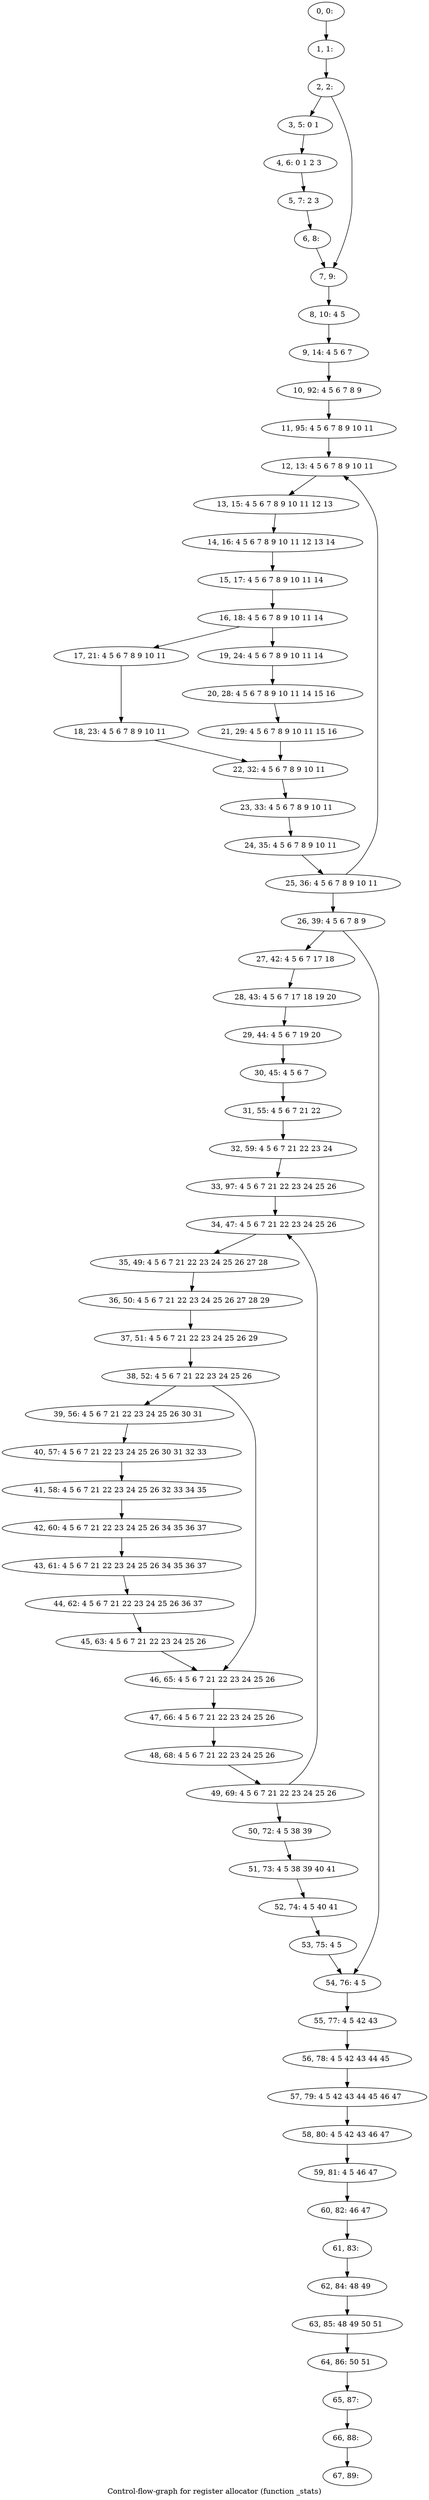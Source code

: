 digraph G {
graph [label="Control-flow-graph for register allocator (function _stats)"]
0[label="0, 0: "];
1[label="1, 1: "];
2[label="2, 2: "];
3[label="3, 5: 0 1 "];
4[label="4, 6: 0 1 2 3 "];
5[label="5, 7: 2 3 "];
6[label="6, 8: "];
7[label="7, 9: "];
8[label="8, 10: 4 5 "];
9[label="9, 14: 4 5 6 7 "];
10[label="10, 92: 4 5 6 7 8 9 "];
11[label="11, 95: 4 5 6 7 8 9 10 11 "];
12[label="12, 13: 4 5 6 7 8 9 10 11 "];
13[label="13, 15: 4 5 6 7 8 9 10 11 12 13 "];
14[label="14, 16: 4 5 6 7 8 9 10 11 12 13 14 "];
15[label="15, 17: 4 5 6 7 8 9 10 11 14 "];
16[label="16, 18: 4 5 6 7 8 9 10 11 14 "];
17[label="17, 21: 4 5 6 7 8 9 10 11 "];
18[label="18, 23: 4 5 6 7 8 9 10 11 "];
19[label="19, 24: 4 5 6 7 8 9 10 11 14 "];
20[label="20, 28: 4 5 6 7 8 9 10 11 14 15 16 "];
21[label="21, 29: 4 5 6 7 8 9 10 11 15 16 "];
22[label="22, 32: 4 5 6 7 8 9 10 11 "];
23[label="23, 33: 4 5 6 7 8 9 10 11 "];
24[label="24, 35: 4 5 6 7 8 9 10 11 "];
25[label="25, 36: 4 5 6 7 8 9 10 11 "];
26[label="26, 39: 4 5 6 7 8 9 "];
27[label="27, 42: 4 5 6 7 17 18 "];
28[label="28, 43: 4 5 6 7 17 18 19 20 "];
29[label="29, 44: 4 5 6 7 19 20 "];
30[label="30, 45: 4 5 6 7 "];
31[label="31, 55: 4 5 6 7 21 22 "];
32[label="32, 59: 4 5 6 7 21 22 23 24 "];
33[label="33, 97: 4 5 6 7 21 22 23 24 25 26 "];
34[label="34, 47: 4 5 6 7 21 22 23 24 25 26 "];
35[label="35, 49: 4 5 6 7 21 22 23 24 25 26 27 28 "];
36[label="36, 50: 4 5 6 7 21 22 23 24 25 26 27 28 29 "];
37[label="37, 51: 4 5 6 7 21 22 23 24 25 26 29 "];
38[label="38, 52: 4 5 6 7 21 22 23 24 25 26 "];
39[label="39, 56: 4 5 6 7 21 22 23 24 25 26 30 31 "];
40[label="40, 57: 4 5 6 7 21 22 23 24 25 26 30 31 32 33 "];
41[label="41, 58: 4 5 6 7 21 22 23 24 25 26 32 33 34 35 "];
42[label="42, 60: 4 5 6 7 21 22 23 24 25 26 34 35 36 37 "];
43[label="43, 61: 4 5 6 7 21 22 23 24 25 26 34 35 36 37 "];
44[label="44, 62: 4 5 6 7 21 22 23 24 25 26 36 37 "];
45[label="45, 63: 4 5 6 7 21 22 23 24 25 26 "];
46[label="46, 65: 4 5 6 7 21 22 23 24 25 26 "];
47[label="47, 66: 4 5 6 7 21 22 23 24 25 26 "];
48[label="48, 68: 4 5 6 7 21 22 23 24 25 26 "];
49[label="49, 69: 4 5 6 7 21 22 23 24 25 26 "];
50[label="50, 72: 4 5 38 39 "];
51[label="51, 73: 4 5 38 39 40 41 "];
52[label="52, 74: 4 5 40 41 "];
53[label="53, 75: 4 5 "];
54[label="54, 76: 4 5 "];
55[label="55, 77: 4 5 42 43 "];
56[label="56, 78: 4 5 42 43 44 45 "];
57[label="57, 79: 4 5 42 43 44 45 46 47 "];
58[label="58, 80: 4 5 42 43 46 47 "];
59[label="59, 81: 4 5 46 47 "];
60[label="60, 82: 46 47 "];
61[label="61, 83: "];
62[label="62, 84: 48 49 "];
63[label="63, 85: 48 49 50 51 "];
64[label="64, 86: 50 51 "];
65[label="65, 87: "];
66[label="66, 88: "];
67[label="67, 89: "];
0->1 ;
1->2 ;
2->3 ;
2->7 ;
3->4 ;
4->5 ;
5->6 ;
6->7 ;
7->8 ;
8->9 ;
9->10 ;
10->11 ;
11->12 ;
12->13 ;
13->14 ;
14->15 ;
15->16 ;
16->17 ;
16->19 ;
17->18 ;
18->22 ;
19->20 ;
20->21 ;
21->22 ;
22->23 ;
23->24 ;
24->25 ;
25->26 ;
25->12 ;
26->27 ;
26->54 ;
27->28 ;
28->29 ;
29->30 ;
30->31 ;
31->32 ;
32->33 ;
33->34 ;
34->35 ;
35->36 ;
36->37 ;
37->38 ;
38->39 ;
38->46 ;
39->40 ;
40->41 ;
41->42 ;
42->43 ;
43->44 ;
44->45 ;
45->46 ;
46->47 ;
47->48 ;
48->49 ;
49->50 ;
49->34 ;
50->51 ;
51->52 ;
52->53 ;
53->54 ;
54->55 ;
55->56 ;
56->57 ;
57->58 ;
58->59 ;
59->60 ;
60->61 ;
61->62 ;
62->63 ;
63->64 ;
64->65 ;
65->66 ;
66->67 ;
}
